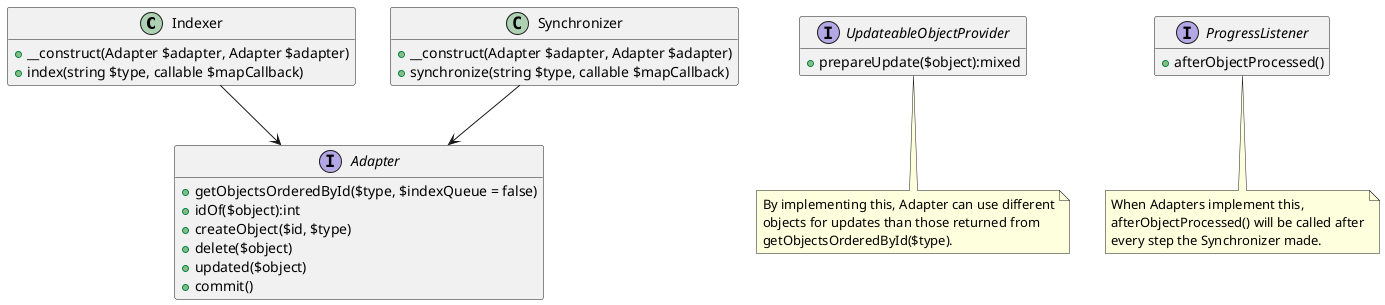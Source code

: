 @startuml

hide empty methods
hide empty fields

class Indexer {
    +__construct(Adapter $adapter, Adapter $adapter)
    +index(string $type, callable $mapCallback)
}

class Synchronizer {
    +__construct(Adapter $adapter, Adapter $adapter)
    +synchronize(string $type, callable $mapCallback)
}

interface Adapter {
    +getObjectsOrderedById($type, $indexQueue = false)
    +idOf($object):int
    +createObject($id, $type)
    +delete($object)
    +updated($object)
    +commit()
}

interface UpdateableObjectProvider {
    +prepareUpdate($object):mixed
}
note bottom: By implementing this, Adapter can use different\nobjects for updates than those returned from\ngetObjectsOrderedById($type).

interface ProgressListener {
    +afterObjectProcessed()
}
note bottom: When Adapters implement this,\nafterObjectProcessed() will be called after\nevery step the Synchronizer made.

Synchronizer --> Adapter
Indexer --> Adapter

@enduml
